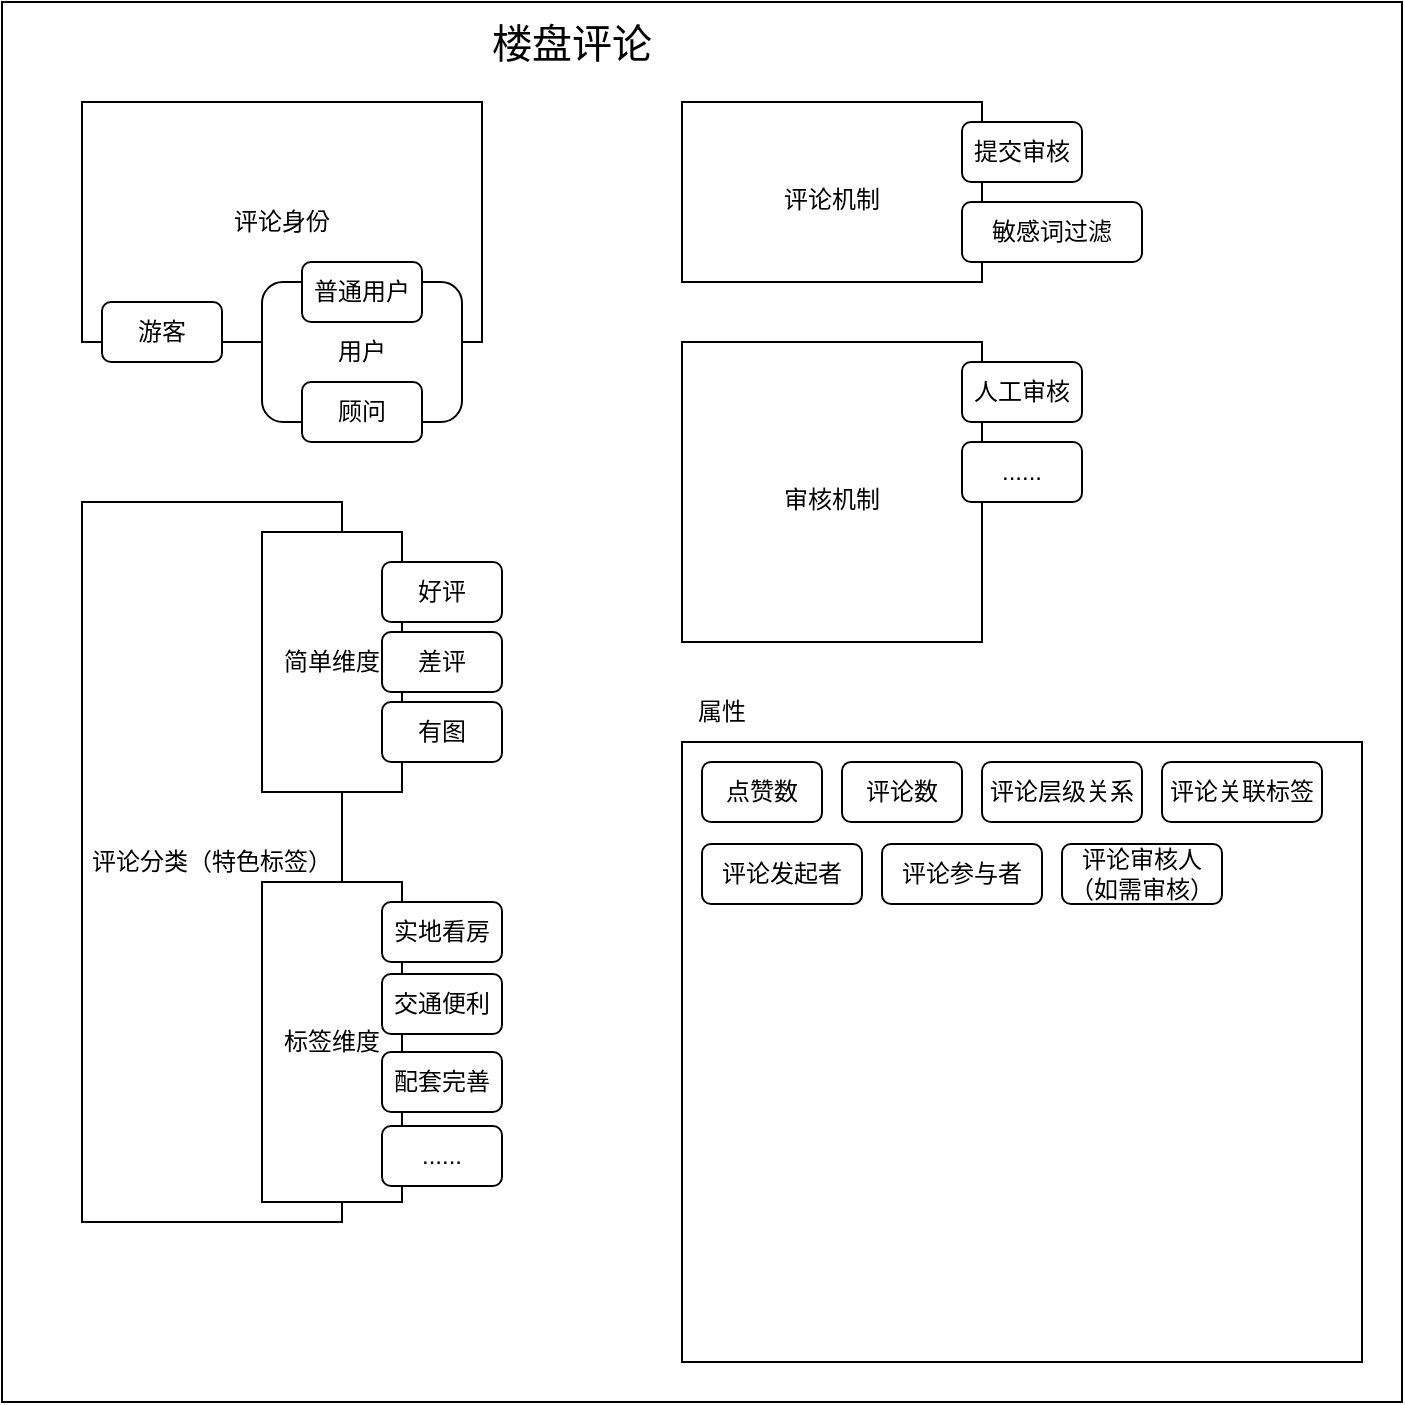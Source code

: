 <mxfile version="14.8.0" type="github">
  <diagram id="0LVFIWE_cZ-BKO6vqAE3" name="楼盘评论">
    <mxGraphModel dx="1422" dy="762" grid="1" gridSize="10" guides="1" tooltips="1" connect="1" arrows="1" fold="1" page="1" pageScale="1" pageWidth="827" pageHeight="1169" math="0" shadow="0">
      <root>
        <mxCell id="0" />
        <mxCell id="1" parent="0" />
        <mxCell id="6tDgeE5sxYvlEyEiNsdh-1" value="" style="whiteSpace=wrap;html=1;aspect=fixed;" parent="1" vertex="1">
          <mxGeometry x="110" y="60" width="700" height="700" as="geometry" />
        </mxCell>
        <mxCell id="6tDgeE5sxYvlEyEiNsdh-5" value="评论身份" style="rounded=0;whiteSpace=wrap;html=1;" parent="1" vertex="1">
          <mxGeometry x="150" y="110" width="200" height="120" as="geometry" />
        </mxCell>
        <mxCell id="6tDgeE5sxYvlEyEiNsdh-7" value="游客" style="rounded=1;whiteSpace=wrap;html=1;" parent="1" vertex="1">
          <mxGeometry x="160" y="210" width="60" height="30" as="geometry" />
        </mxCell>
        <mxCell id="6tDgeE5sxYvlEyEiNsdh-9" value="用户" style="rounded=1;whiteSpace=wrap;html=1;" parent="1" vertex="1">
          <mxGeometry x="240" y="200" width="100" height="70" as="geometry" />
        </mxCell>
        <mxCell id="6tDgeE5sxYvlEyEiNsdh-17" value="评论分类（特色标签）" style="rounded=0;whiteSpace=wrap;html=1;" parent="1" vertex="1">
          <mxGeometry x="150" y="310" width="130" height="360" as="geometry" />
        </mxCell>
        <mxCell id="6tDgeE5sxYvlEyEiNsdh-21" value="普通用户" style="rounded=1;whiteSpace=wrap;html=1;" parent="1" vertex="1">
          <mxGeometry x="260" y="190" width="60" height="30" as="geometry" />
        </mxCell>
        <mxCell id="6tDgeE5sxYvlEyEiNsdh-22" value="顾问" style="rounded=1;whiteSpace=wrap;html=1;" parent="1" vertex="1">
          <mxGeometry x="260" y="250" width="60" height="30" as="geometry" />
        </mxCell>
        <mxCell id="6tDgeE5sxYvlEyEiNsdh-34" value="简单维度" style="rounded=0;whiteSpace=wrap;html=1;" parent="1" vertex="1">
          <mxGeometry x="240" y="325" width="70" height="130" as="geometry" />
        </mxCell>
        <mxCell id="6tDgeE5sxYvlEyEiNsdh-35" value="好评" style="rounded=1;whiteSpace=wrap;html=1;" parent="1" vertex="1">
          <mxGeometry x="300" y="340" width="60" height="30" as="geometry" />
        </mxCell>
        <mxCell id="6tDgeE5sxYvlEyEiNsdh-36" value="差评" style="rounded=1;whiteSpace=wrap;html=1;" parent="1" vertex="1">
          <mxGeometry x="300" y="375" width="60" height="30" as="geometry" />
        </mxCell>
        <mxCell id="6tDgeE5sxYvlEyEiNsdh-37" value="有图" style="rounded=1;whiteSpace=wrap;html=1;" parent="1" vertex="1">
          <mxGeometry x="300" y="410" width="60" height="30" as="geometry" />
        </mxCell>
        <mxCell id="6tDgeE5sxYvlEyEiNsdh-40" value="标签维度" style="rounded=0;whiteSpace=wrap;html=1;" parent="1" vertex="1">
          <mxGeometry x="240" y="500" width="70" height="160" as="geometry" />
        </mxCell>
        <mxCell id="6tDgeE5sxYvlEyEiNsdh-41" value="实地看房" style="rounded=1;whiteSpace=wrap;html=1;" parent="1" vertex="1">
          <mxGeometry x="300" y="510" width="60" height="30" as="geometry" />
        </mxCell>
        <mxCell id="6tDgeE5sxYvlEyEiNsdh-42" value="交通便利" style="rounded=1;whiteSpace=wrap;html=1;" parent="1" vertex="1">
          <mxGeometry x="300" y="546" width="60" height="30" as="geometry" />
        </mxCell>
        <mxCell id="6tDgeE5sxYvlEyEiNsdh-43" value="配套完善" style="rounded=1;whiteSpace=wrap;html=1;" parent="1" vertex="1">
          <mxGeometry x="300" y="585" width="60" height="30" as="geometry" />
        </mxCell>
        <mxCell id="6tDgeE5sxYvlEyEiNsdh-44" value="......" style="rounded=1;whiteSpace=wrap;html=1;" parent="1" vertex="1">
          <mxGeometry x="300" y="622" width="60" height="30" as="geometry" />
        </mxCell>
        <mxCell id="6tDgeE5sxYvlEyEiNsdh-45" value="楼盘评论" style="text;html=1;strokeColor=none;fillColor=none;align=center;verticalAlign=middle;whiteSpace=wrap;rounded=0;fontSize=20;" parent="1" vertex="1">
          <mxGeometry x="340" y="70" width="110" height="20" as="geometry" />
        </mxCell>
        <mxCell id="6tDgeE5sxYvlEyEiNsdh-46" value="&lt;font style=&quot;font-size: 12px&quot;&gt;评论机制&lt;/font&gt;" style="rounded=0;whiteSpace=wrap;html=1;fontSize=20;fillColor=#ffffff;gradientColor=none;" parent="1" vertex="1">
          <mxGeometry x="450" y="110" width="150" height="90" as="geometry" />
        </mxCell>
        <mxCell id="6tDgeE5sxYvlEyEiNsdh-47" value="提交审核" style="rounded=1;whiteSpace=wrap;html=1;" parent="1" vertex="1">
          <mxGeometry x="590" y="120" width="60" height="30" as="geometry" />
        </mxCell>
        <mxCell id="6tDgeE5sxYvlEyEiNsdh-48" value="敏感词过滤" style="rounded=1;whiteSpace=wrap;html=1;" parent="1" vertex="1">
          <mxGeometry x="590" y="160" width="90" height="30" as="geometry" />
        </mxCell>
        <mxCell id="6tDgeE5sxYvlEyEiNsdh-49" value="&lt;font style=&quot;font-size: 12px&quot;&gt;审核机制&lt;/font&gt;" style="whiteSpace=wrap;html=1;aspect=fixed;fontSize=20;fillColor=#ffffff;gradientColor=none;" parent="1" vertex="1">
          <mxGeometry x="450" y="230" width="150" height="150" as="geometry" />
        </mxCell>
        <mxCell id="6tDgeE5sxYvlEyEiNsdh-50" value="人工审核" style="rounded=1;whiteSpace=wrap;html=1;" parent="1" vertex="1">
          <mxGeometry x="590" y="240" width="60" height="30" as="geometry" />
        </mxCell>
        <mxCell id="6tDgeE5sxYvlEyEiNsdh-51" value="......" style="rounded=1;whiteSpace=wrap;html=1;" parent="1" vertex="1">
          <mxGeometry x="590" y="280" width="60" height="30" as="geometry" />
        </mxCell>
        <mxCell id="3g9fmIuKLqKl-8z87z6e-2" value="" style="rounded=0;whiteSpace=wrap;html=1;" vertex="1" parent="1">
          <mxGeometry x="450" y="430" width="340" height="310" as="geometry" />
        </mxCell>
        <mxCell id="3g9fmIuKLqKl-8z87z6e-3" value="属性" style="text;html=1;strokeColor=none;fillColor=none;align=center;verticalAlign=middle;whiteSpace=wrap;rounded=0;" vertex="1" parent="1">
          <mxGeometry x="450" y="405" width="40" height="20" as="geometry" />
        </mxCell>
        <mxCell id="3g9fmIuKLqKl-8z87z6e-4" value="点赞数" style="rounded=1;whiteSpace=wrap;html=1;" vertex="1" parent="1">
          <mxGeometry x="460" y="440" width="60" height="30" as="geometry" />
        </mxCell>
        <mxCell id="3g9fmIuKLqKl-8z87z6e-5" value="评论数" style="rounded=1;whiteSpace=wrap;html=1;" vertex="1" parent="1">
          <mxGeometry x="530" y="440" width="60" height="30" as="geometry" />
        </mxCell>
        <mxCell id="3g9fmIuKLqKl-8z87z6e-6" value="评论层级关系" style="rounded=1;whiteSpace=wrap;html=1;" vertex="1" parent="1">
          <mxGeometry x="600" y="440" width="80" height="30" as="geometry" />
        </mxCell>
        <mxCell id="3g9fmIuKLqKl-8z87z6e-7" value="评论关联标签" style="rounded=1;whiteSpace=wrap;html=1;" vertex="1" parent="1">
          <mxGeometry x="690" y="440" width="80" height="30" as="geometry" />
        </mxCell>
        <mxCell id="3g9fmIuKLqKl-8z87z6e-8" value="评论发起者" style="rounded=1;whiteSpace=wrap;html=1;" vertex="1" parent="1">
          <mxGeometry x="460" y="481" width="80" height="30" as="geometry" />
        </mxCell>
        <mxCell id="3g9fmIuKLqKl-8z87z6e-9" value="评论参与者" style="rounded=1;whiteSpace=wrap;html=1;" vertex="1" parent="1">
          <mxGeometry x="550" y="481" width="80" height="30" as="geometry" />
        </mxCell>
        <mxCell id="3g9fmIuKLqKl-8z87z6e-10" value="评论审核人（如需审核）" style="rounded=1;whiteSpace=wrap;html=1;" vertex="1" parent="1">
          <mxGeometry x="640" y="481" width="80" height="30" as="geometry" />
        </mxCell>
      </root>
    </mxGraphModel>
  </diagram>
</mxfile>
